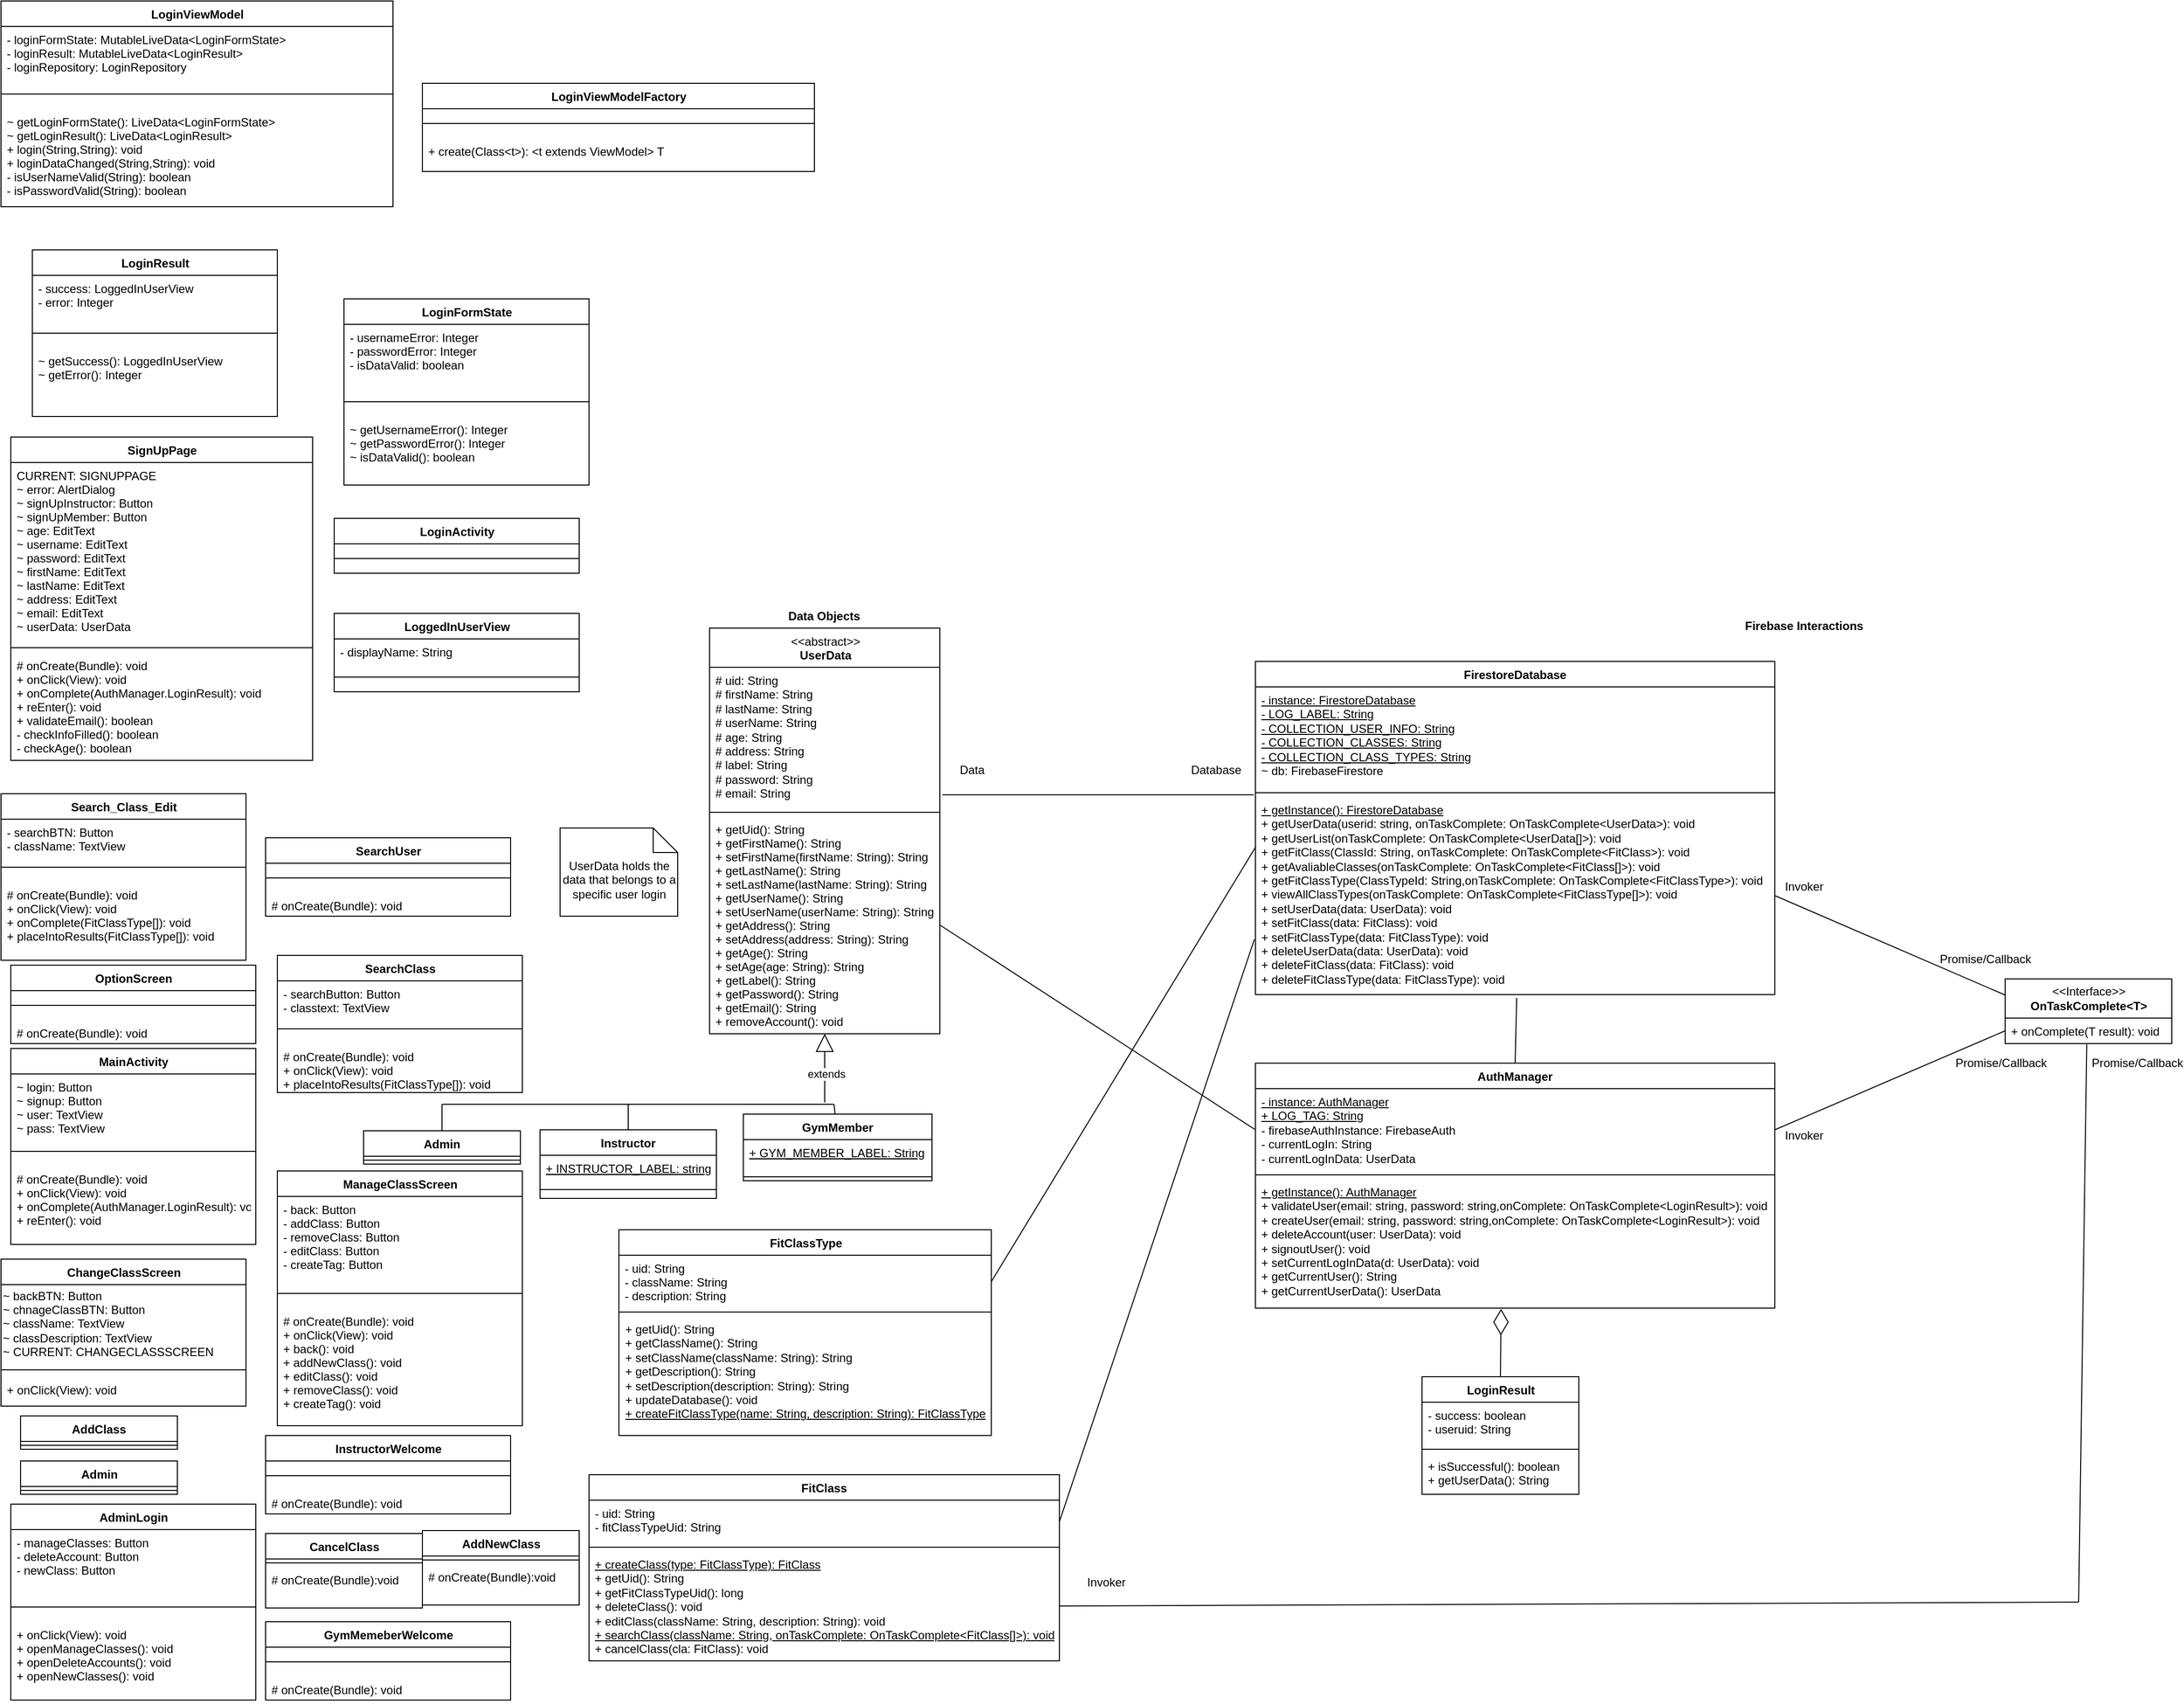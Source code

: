 <mxfile version="15.2.7" type="device"><diagram id="C5RBs43oDa-KdzZeNtuy" name="Page-1"><mxGraphModel dx="2879" dy="2357" grid="1" gridSize="10" guides="1" tooltips="1" connect="1" arrows="1" fold="1" page="1" pageScale="1" pageWidth="827" pageHeight="1169" math="0" shadow="0"><root><mxCell id="WIyWlLk6GJQsqaUBKTNV-0"/><mxCell id="WIyWlLk6GJQsqaUBKTNV-1" parent="WIyWlLk6GJQsqaUBKTNV-0"/><mxCell id="qj3Pw4uuOBfCxaDQ0eWG-0" value="FirestoreDatabase&#10;" style="swimlane;fontStyle=1;align=center;verticalAlign=top;childLayout=stackLayout;horizontal=1;startSize=26;horizontalStack=0;resizeParent=1;resizeParentMax=0;resizeLast=0;collapsible=1;marginBottom=0;" parent="WIyWlLk6GJQsqaUBKTNV-1" vertex="1"><mxGeometry x="460" y="90" width="530" height="340" as="geometry"/></mxCell><mxCell id="qj3Pw4uuOBfCxaDQ0eWG-1" value="&lt;u&gt;- instance: FirestoreDatabase&lt;/u&gt;&lt;br&gt;&lt;u&gt;- LOG_LABEL: String&lt;/u&gt;&lt;br&gt;&lt;u&gt;- COLLECTION_USER_INFO: String&lt;/u&gt;&lt;br&gt;&lt;u&gt;- COLLECTION_CLASSES: String&lt;/u&gt;&lt;br&gt;&lt;u&gt;- COLLECTION_CLASS_TYPES: String&lt;/u&gt;&lt;br&gt;~ db: FirebaseFirestore" style="text;strokeColor=none;fillColor=none;align=left;verticalAlign=top;spacingLeft=4;spacingRight=4;overflow=hidden;rotatable=0;points=[[0,0.5],[1,0.5]];portConstraint=eastwest;html=1;" parent="qj3Pw4uuOBfCxaDQ0eWG-0" vertex="1"><mxGeometry y="26" width="530" height="104" as="geometry"/></mxCell><mxCell id="qj3Pw4uuOBfCxaDQ0eWG-2" value="" style="line;strokeWidth=1;fillColor=none;align=left;verticalAlign=middle;spacingTop=-1;spacingLeft=3;spacingRight=3;rotatable=0;labelPosition=right;points=[];portConstraint=eastwest;" parent="qj3Pw4uuOBfCxaDQ0eWG-0" vertex="1"><mxGeometry y="130" width="530" height="8" as="geometry"/></mxCell><mxCell id="qj3Pw4uuOBfCxaDQ0eWG-3" value="&lt;u&gt;+ getInstance(): FirestoreDatabase&lt;/u&gt;&lt;br&gt;+ getUserData(userid: string, onTaskComplete: OnTaskComplete&amp;lt;UserData&amp;gt;): void&lt;br&gt;+ getUserList(onTaskComplete: OnTaskComplete&amp;lt;UserData[]&amp;gt;): void&lt;br&gt;+ getFitClass(ClassId: String, onTaskComplete: OnTaskComplete&amp;lt;FitClass&amp;gt;): void&lt;br&gt;+ getAvaliableClasses(onTaskComplete: OnTaskComplete&amp;lt;FitClass[]&amp;gt;): void&lt;br&gt;+ getFitClassType(ClassTypeId: String,onTaskComplete: OnTaskComplete&amp;lt;FitClassType&amp;gt;): void&lt;br&gt;+ viewAllClassTypes(onTaskComplete: OnTaskComplete&amp;lt;FitClassType[]&amp;gt;): void&lt;br&gt;+ setUserData(data: UserData): void&lt;br&gt;+ setFitClass(data: FitClass): void&lt;br&gt;+ setFitClassType(data: FitClassType): void&lt;br&gt;+ deleteUserData(data: UserData): void&lt;br&gt;+ deleteFitClass(data: FitClass): void&lt;br&gt;+ deleteFitClassType(data: FitClassType): void" style="text;strokeColor=none;fillColor=none;align=left;verticalAlign=top;spacingLeft=4;spacingRight=4;overflow=hidden;rotatable=0;points=[[0,0.5],[1,0.5]];portConstraint=eastwest;html=1;" parent="qj3Pw4uuOBfCxaDQ0eWG-0" vertex="1"><mxGeometry y="138" width="530" height="202" as="geometry"/></mxCell><mxCell id="qj3Pw4uuOBfCxaDQ0eWG-4" value="AuthManager" style="swimlane;fontStyle=1;align=center;verticalAlign=top;childLayout=stackLayout;horizontal=1;startSize=26;horizontalStack=0;resizeParent=1;resizeParentMax=0;resizeLast=0;collapsible=1;marginBottom=0;" parent="WIyWlLk6GJQsqaUBKTNV-1" vertex="1"><mxGeometry x="460" y="500" width="530" height="250" as="geometry"/></mxCell><mxCell id="qj3Pw4uuOBfCxaDQ0eWG-5" value="&lt;u&gt;- instance: AuthManager&lt;br&gt;+ LOG_TAG: String&lt;/u&gt;&lt;br&gt;- firebaseAuthInstance: FirebaseAuth&lt;br&gt;- currentLogIn: String&lt;br&gt;- currentLogInData: UserData" style="text;strokeColor=none;fillColor=none;align=left;verticalAlign=top;spacingLeft=4;spacingRight=4;overflow=hidden;rotatable=0;points=[[0,0.5],[1,0.5]];portConstraint=eastwest;html=1;" parent="qj3Pw4uuOBfCxaDQ0eWG-4" vertex="1"><mxGeometry y="26" width="530" height="84" as="geometry"/></mxCell><mxCell id="qj3Pw4uuOBfCxaDQ0eWG-6" value="" style="line;strokeWidth=1;fillColor=none;align=left;verticalAlign=middle;spacingTop=-1;spacingLeft=3;spacingRight=3;rotatable=0;labelPosition=right;points=[];portConstraint=eastwest;" parent="qj3Pw4uuOBfCxaDQ0eWG-4" vertex="1"><mxGeometry y="110" width="530" height="8" as="geometry"/></mxCell><mxCell id="qj3Pw4uuOBfCxaDQ0eWG-7" value="&lt;u&gt;+ getInstance(): AuthManager&lt;/u&gt;&lt;br&gt;+ validateUser(email: string, password: string,onComplete: OnTaskComplete&amp;lt;LoginResult&amp;gt;): void&lt;br&gt;+ createUser(email: string, password: string,onComplete: OnTaskComplete&amp;lt;LoginResult&amp;gt;): void&lt;br&gt;+ deleteAccount(user: UserData): void&lt;br&gt;+ signoutUser(): void&lt;br&gt;+ setCurrentLogInData(d: UserData): void&lt;br&gt;+ getCurrentUser(): String&lt;br&gt;+ getCurrentUserData(): UserData" style="text;strokeColor=none;fillColor=none;align=left;verticalAlign=top;spacingLeft=4;spacingRight=4;overflow=hidden;rotatable=0;points=[[0,0.5],[1,0.5]];portConstraint=eastwest;html=1;" parent="qj3Pw4uuOBfCxaDQ0eWG-4" vertex="1"><mxGeometry y="118" width="530" height="132" as="geometry"/></mxCell><mxCell id="qj3Pw4uuOBfCxaDQ0eWG-10" value="&lt;span style=&quot;font-weight: normal&quot;&gt;&amp;lt;&amp;lt;abstract&amp;gt;&amp;gt;&lt;/span&gt;&lt;br&gt;UserData" style="swimlane;fontStyle=1;align=center;verticalAlign=top;childLayout=stackLayout;horizontal=1;startSize=40;horizontalStack=0;resizeParent=1;resizeParentMax=0;resizeLast=0;collapsible=1;marginBottom=0;html=1;" parent="WIyWlLk6GJQsqaUBKTNV-1" vertex="1"><mxGeometry x="-97" y="56" width="235" height="414" as="geometry"/></mxCell><mxCell id="qj3Pw4uuOBfCxaDQ0eWG-11" value="# uid: String&lt;br&gt;# firstName: String&lt;br&gt;# lastName: String&lt;br&gt;# userName: String&lt;br&gt;# age: String&lt;br&gt;# address: String&lt;br&gt;# label: String&lt;br&gt;# password: String&lt;br&gt;# email: String" style="text;strokeColor=none;fillColor=none;align=left;verticalAlign=top;spacingLeft=4;spacingRight=4;overflow=hidden;rotatable=0;points=[[0,0.5],[1,0.5]];portConstraint=eastwest;html=1;" parent="qj3Pw4uuOBfCxaDQ0eWG-10" vertex="1"><mxGeometry y="40" width="235" height="144" as="geometry"/></mxCell><mxCell id="qj3Pw4uuOBfCxaDQ0eWG-12" value="" style="line;strokeWidth=1;fillColor=none;align=left;verticalAlign=middle;spacingTop=-1;spacingLeft=3;spacingRight=3;rotatable=0;labelPosition=right;points=[];portConstraint=eastwest;" parent="qj3Pw4uuOBfCxaDQ0eWG-10" vertex="1"><mxGeometry y="184" width="235" height="8" as="geometry"/></mxCell><mxCell id="qj3Pw4uuOBfCxaDQ0eWG-13" value="+ getUid(): String&#10;+ getFirstName(): String&#10;+ setFirstName(firstName: String): String&#10;+ getLastName(): String&#10;+ setLastName(lastName: String): String&#10;+ getUserName(): String&#10;+ setUserName(userName: String): String&#10;+ getAddress(): String&#10;+ setAddress(address: String): String&#10;+ getAge(): String&#10;+ setAge(age: String): String&#10;+ getLabel(): String&#10;+ getPassword(): String&#10;+ getEmail(): String&#10;+ removeAccount(): void" style="text;strokeColor=none;fillColor=none;align=left;verticalAlign=top;spacingLeft=4;spacingRight=4;overflow=hidden;rotatable=0;points=[[0,0.5],[1,0.5]];portConstraint=eastwest;" parent="qj3Pw4uuOBfCxaDQ0eWG-10" vertex="1"><mxGeometry y="192" width="235" height="222" as="geometry"/></mxCell><mxCell id="qj3Pw4uuOBfCxaDQ0eWG-15" value="Firebase Interactions" style="text;align=center;fontStyle=1;verticalAlign=middle;spacingLeft=3;spacingRight=3;strokeColor=none;rotatable=0;points=[[0,0.5],[1,0.5]];portConstraint=eastwest;" parent="WIyWlLk6GJQsqaUBKTNV-1" vertex="1"><mxGeometry x="980" y="40" width="80" height="26" as="geometry"/></mxCell><mxCell id="qj3Pw4uuOBfCxaDQ0eWG-17" value="Data Objects" style="text;align=center;fontStyle=1;verticalAlign=middle;spacingLeft=3;spacingRight=3;strokeColor=none;rotatable=0;points=[[0,0.5],[1,0.5]];portConstraint=eastwest;" parent="WIyWlLk6GJQsqaUBKTNV-1" vertex="1"><mxGeometry x="-20" y="30" width="80" height="26" as="geometry"/></mxCell><mxCell id="qj3Pw4uuOBfCxaDQ0eWG-18" value="FitClass" style="swimlane;fontStyle=1;align=center;verticalAlign=top;childLayout=stackLayout;horizontal=1;startSize=26;horizontalStack=0;resizeParent=1;resizeParentMax=0;resizeLast=0;collapsible=1;marginBottom=0;" parent="WIyWlLk6GJQsqaUBKTNV-1" vertex="1"><mxGeometry x="-220" y="920" width="480" height="190" as="geometry"/></mxCell><mxCell id="qj3Pw4uuOBfCxaDQ0eWG-19" value="- uid: String&#10;- fitClassTypeUid: String" style="text;strokeColor=none;fillColor=none;align=left;verticalAlign=top;spacingLeft=4;spacingRight=4;overflow=hidden;rotatable=0;points=[[0,0.5],[1,0.5]];portConstraint=eastwest;" parent="qj3Pw4uuOBfCxaDQ0eWG-18" vertex="1"><mxGeometry y="26" width="480" height="44" as="geometry"/></mxCell><mxCell id="qj3Pw4uuOBfCxaDQ0eWG-20" value="" style="line;strokeWidth=1;fillColor=none;align=left;verticalAlign=middle;spacingTop=-1;spacingLeft=3;spacingRight=3;rotatable=0;labelPosition=right;points=[];portConstraint=eastwest;" parent="qj3Pw4uuOBfCxaDQ0eWG-18" vertex="1"><mxGeometry y="70" width="480" height="8" as="geometry"/></mxCell><mxCell id="qj3Pw4uuOBfCxaDQ0eWG-21" value="&lt;u&gt;+ createClass(type: FitClassType): FitClass&lt;/u&gt;&lt;br&gt;+ getUid(): String&lt;br&gt;+ getFitClassTypeUid(): long&lt;br&gt;+ deleteClass(): void&lt;br&gt;+ editClass(className: String, description: String): void&lt;br&gt;&lt;u&gt;+ searchClass(className: String, onTaskComplete: OnTaskComplete&amp;lt;FitClass[]&amp;gt;): void&lt;/u&gt;&lt;br&gt;+ cancelClass(cla: FitClass): void" style="text;strokeColor=none;fillColor=none;align=left;verticalAlign=top;spacingLeft=4;spacingRight=4;overflow=hidden;rotatable=0;points=[[0,0.5],[1,0.5]];portConstraint=eastwest;html=1;" parent="qj3Pw4uuOBfCxaDQ0eWG-18" vertex="1"><mxGeometry y="78" width="480" height="112" as="geometry"/></mxCell><mxCell id="qj3Pw4uuOBfCxaDQ0eWG-22" value="UserData holds the data that belongs to a specific user login" style="shape=note2;boundedLbl=1;whiteSpace=wrap;html=1;size=25;verticalAlign=top;align=center;" parent="WIyWlLk6GJQsqaUBKTNV-1" vertex="1"><mxGeometry x="-249.5" y="260" width="120" height="90" as="geometry"/></mxCell><mxCell id="qj3Pw4uuOBfCxaDQ0eWG-23" value="Admin" style="swimlane;fontStyle=1;align=center;verticalAlign=top;childLayout=stackLayout;horizontal=1;startSize=26;horizontalStack=0;resizeParent=1;resizeParentMax=0;resizeLast=0;collapsible=1;marginBottom=0;" parent="WIyWlLk6GJQsqaUBKTNV-1" vertex="1"><mxGeometry x="-450" y="569" width="160" height="34" as="geometry"/></mxCell><mxCell id="qj3Pw4uuOBfCxaDQ0eWG-25" value="" style="line;strokeWidth=1;fillColor=none;align=left;verticalAlign=middle;spacingTop=-1;spacingLeft=3;spacingRight=3;rotatable=0;labelPosition=right;points=[];portConstraint=eastwest;" parent="qj3Pw4uuOBfCxaDQ0eWG-23" vertex="1"><mxGeometry y="26" width="160" height="8" as="geometry"/></mxCell><mxCell id="qj3Pw4uuOBfCxaDQ0eWG-27" value="Instructor" style="swimlane;fontStyle=1;align=center;verticalAlign=top;childLayout=stackLayout;horizontal=1;startSize=26;horizontalStack=0;resizeParent=1;resizeParentMax=0;resizeLast=0;collapsible=1;marginBottom=0;" parent="WIyWlLk6GJQsqaUBKTNV-1" vertex="1"><mxGeometry x="-270" y="568" width="180" height="70" as="geometry"/></mxCell><mxCell id="qj3Pw4uuOBfCxaDQ0eWG-28" value="+ INSTRUCTOR_LABEL: string" style="text;strokeColor=none;fillColor=none;align=left;verticalAlign=top;spacingLeft=4;spacingRight=4;overflow=hidden;rotatable=0;points=[[0,0.5],[1,0.5]];portConstraint=eastwest;fontStyle=4" parent="qj3Pw4uuOBfCxaDQ0eWG-27" vertex="1"><mxGeometry y="26" width="180" height="26" as="geometry"/></mxCell><mxCell id="qj3Pw4uuOBfCxaDQ0eWG-29" value="" style="line;strokeWidth=1;fillColor=none;align=left;verticalAlign=middle;spacingTop=-1;spacingLeft=3;spacingRight=3;rotatable=0;labelPosition=right;points=[];portConstraint=eastwest;" parent="qj3Pw4uuOBfCxaDQ0eWG-27" vertex="1"><mxGeometry y="52" width="180" height="18" as="geometry"/></mxCell><mxCell id="qj3Pw4uuOBfCxaDQ0eWG-31" value="GymMember" style="swimlane;fontStyle=1;align=center;verticalAlign=top;childLayout=stackLayout;horizontal=1;startSize=26;horizontalStack=0;resizeParent=1;resizeParentMax=0;resizeLast=0;collapsible=1;marginBottom=0;" parent="WIyWlLk6GJQsqaUBKTNV-1" vertex="1"><mxGeometry x="-62.5" y="552" width="192.5" height="68" as="geometry"/></mxCell><mxCell id="qj3Pw4uuOBfCxaDQ0eWG-32" value="+ GYM_MEMBER_LABEL: String" style="text;strokeColor=none;fillColor=none;align=left;verticalAlign=top;spacingLeft=4;spacingRight=4;overflow=hidden;rotatable=0;points=[[0,0.5],[1,0.5]];portConstraint=eastwest;fontStyle=4" parent="qj3Pw4uuOBfCxaDQ0eWG-31" vertex="1"><mxGeometry y="26" width="192.5" height="34" as="geometry"/></mxCell><mxCell id="qj3Pw4uuOBfCxaDQ0eWG-33" value="" style="line;strokeWidth=1;fillColor=none;align=left;verticalAlign=middle;spacingTop=-1;spacingLeft=3;spacingRight=3;rotatable=0;labelPosition=right;points=[];portConstraint=eastwest;" parent="qj3Pw4uuOBfCxaDQ0eWG-31" vertex="1"><mxGeometry y="60" width="192.5" height="8" as="geometry"/></mxCell><mxCell id="qj3Pw4uuOBfCxaDQ0eWG-36" value="extends" style="endArrow=block;endSize=16;endFill=0;html=1;entryX=0.5;entryY=1;entryDx=0;entryDy=0;entryPerimeter=0;" parent="WIyWlLk6GJQsqaUBKTNV-1" target="qj3Pw4uuOBfCxaDQ0eWG-13" edge="1"><mxGeometry x="-0.133" y="-1" width="160" relative="1" as="geometry"><mxPoint x="20.5" y="540" as="sourcePoint"/><mxPoint x="22.5" y="470" as="targetPoint"/><mxPoint y="1" as="offset"/></mxGeometry></mxCell><mxCell id="qj3Pw4uuOBfCxaDQ0eWG-38" value="" style="endArrow=none;html=1;" parent="WIyWlLk6GJQsqaUBKTNV-1" edge="1"><mxGeometry width="50" height="50" relative="1" as="geometry"><mxPoint x="-370" y="542" as="sourcePoint"/><mxPoint x="30" y="542" as="targetPoint"/></mxGeometry></mxCell><mxCell id="qj3Pw4uuOBfCxaDQ0eWG-39" value="" style="endArrow=none;html=1;exitX=0.486;exitY=-0.007;exitDx=0;exitDy=0;exitPerimeter=0;" parent="WIyWlLk6GJQsqaUBKTNV-1" source="qj3Pw4uuOBfCxaDQ0eWG-31" edge="1"><mxGeometry width="50" height="50" relative="1" as="geometry"><mxPoint x="-120" y="772" as="sourcePoint"/><mxPoint x="30" y="542" as="targetPoint"/></mxGeometry></mxCell><mxCell id="qj3Pw4uuOBfCxaDQ0eWG-40" value="" style="endArrow=none;html=1;exitX=0.5;exitY=0;exitDx=0;exitDy=0;" parent="WIyWlLk6GJQsqaUBKTNV-1" source="qj3Pw4uuOBfCxaDQ0eWG-23" edge="1"><mxGeometry width="50" height="50" relative="1" as="geometry"><mxPoint x="-290" y="782" as="sourcePoint"/><mxPoint x="-370" y="542" as="targetPoint"/></mxGeometry></mxCell><mxCell id="qj3Pw4uuOBfCxaDQ0eWG-41" value="" style="endArrow=none;html=1;exitX=0.5;exitY=0;exitDx=0;exitDy=0;" parent="WIyWlLk6GJQsqaUBKTNV-1" source="qj3Pw4uuOBfCxaDQ0eWG-27" edge="1"><mxGeometry width="50" height="50" relative="1" as="geometry"><mxPoint x="-140" y="892" as="sourcePoint"/><mxPoint x="-180" y="542" as="targetPoint"/></mxGeometry></mxCell><mxCell id="KuLqI49KW8a4QAhjE9KD-0" value="" style="endArrow=diamondThin;endFill=0;endSize=24;html=1;sourcePerimeterSpacing=8;targetPerimeterSpacing=8;exitX=0.5;exitY=0;exitDx=0;exitDy=0;entryX=0.473;entryY=1.006;entryDx=0;entryDy=0;entryPerimeter=0;" parent="WIyWlLk6GJQsqaUBKTNV-1" source="KuLqI49KW8a4QAhjE9KD-1" target="qj3Pw4uuOBfCxaDQ0eWG-7" edge="1"><mxGeometry width="160" relative="1" as="geometry"><mxPoint x="475" y="918" as="sourcePoint"/><mxPoint x="710" y="770" as="targetPoint"/></mxGeometry></mxCell><mxCell id="KuLqI49KW8a4QAhjE9KD-1" value="LoginResult" style="swimlane;fontStyle=1;align=center;verticalAlign=top;childLayout=stackLayout;horizontal=1;startSize=26;horizontalStack=0;resizeParent=1;resizeParentMax=0;resizeLast=0;collapsible=1;marginBottom=0;hachureGap=4;pointerEvents=0;html=1;" parent="WIyWlLk6GJQsqaUBKTNV-1" vertex="1"><mxGeometry x="630" y="820" width="160" height="120" as="geometry"/></mxCell><mxCell id="KuLqI49KW8a4QAhjE9KD-2" value="- success: boolean&#10;- useruid: String " style="text;strokeColor=none;fillColor=none;align=left;verticalAlign=top;spacingLeft=4;spacingRight=4;overflow=hidden;rotatable=0;points=[[0,0.5],[1,0.5]];portConstraint=eastwest;" parent="KuLqI49KW8a4QAhjE9KD-1" vertex="1"><mxGeometry y="26" width="160" height="44" as="geometry"/></mxCell><mxCell id="KuLqI49KW8a4QAhjE9KD-3" value="" style="line;strokeWidth=1;fillColor=none;align=left;verticalAlign=middle;spacingTop=-1;spacingLeft=3;spacingRight=3;rotatable=0;labelPosition=right;points=[];portConstraint=eastwest;" parent="KuLqI49KW8a4QAhjE9KD-1" vertex="1"><mxGeometry y="70" width="160" height="8" as="geometry"/></mxCell><mxCell id="KuLqI49KW8a4QAhjE9KD-4" value="+ isSuccessful(): boolean&#10;+ getUserData(): String" style="text;strokeColor=none;fillColor=none;align=left;verticalAlign=top;spacingLeft=4;spacingRight=4;overflow=hidden;rotatable=0;points=[[0,0.5],[1,0.5]];portConstraint=eastwest;" parent="KuLqI49KW8a4QAhjE9KD-1" vertex="1"><mxGeometry y="78" width="160" height="42" as="geometry"/></mxCell><mxCell id="KuLqI49KW8a4QAhjE9KD-5" value="&amp;lt;&amp;lt;Interface&amp;gt;&amp;gt;&lt;br&gt;&lt;b&gt;OnTaskComplete&amp;lt;T&amp;gt;&lt;/b&gt;" style="swimlane;fontStyle=0;childLayout=stackLayout;horizontal=1;startSize=40;fillColor=none;horizontalStack=0;resizeParent=1;resizeParentMax=0;resizeLast=0;collapsible=1;marginBottom=0;hachureGap=4;pointerEvents=0;html=1;" parent="WIyWlLk6GJQsqaUBKTNV-1" vertex="1"><mxGeometry x="1225" y="414" width="170" height="66" as="geometry"/></mxCell><mxCell id="KuLqI49KW8a4QAhjE9KD-6" value="+ onComplete(T result): void" style="text;strokeColor=none;fillColor=none;align=left;verticalAlign=top;spacingLeft=4;spacingRight=4;overflow=hidden;rotatable=0;points=[[0,0.5],[1,0.5]];portConstraint=eastwest;" parent="KuLqI49KW8a4QAhjE9KD-5" vertex="1"><mxGeometry y="40" width="170" height="26" as="geometry"/></mxCell><mxCell id="KuLqI49KW8a4QAhjE9KD-13" value="" style="endArrow=none;html=1;startSize=14;endSize=14;sourcePerimeterSpacing=8;targetPerimeterSpacing=8;entryX=1;entryY=0.5;entryDx=0;entryDy=0;exitX=0;exitY=0.25;exitDx=0;exitDy=0;" parent="WIyWlLk6GJQsqaUBKTNV-1" source="KuLqI49KW8a4QAhjE9KD-5" target="qj3Pw4uuOBfCxaDQ0eWG-3" edge="1"><mxGeometry width="50" height="50" relative="1" as="geometry"><mxPoint x="1200" y="440" as="sourcePoint"/><mxPoint x="1350" y="324" as="targetPoint"/></mxGeometry></mxCell><mxCell id="KuLqI49KW8a4QAhjE9KD-14" value="" style="endArrow=none;html=1;startSize=14;endSize=14;sourcePerimeterSpacing=8;targetPerimeterSpacing=8;exitX=0;exitY=0.5;exitDx=0;exitDy=0;entryX=1;entryY=0.5;entryDx=0;entryDy=0;" parent="WIyWlLk6GJQsqaUBKTNV-1" source="KuLqI49KW8a4QAhjE9KD-6" target="qj3Pw4uuOBfCxaDQ0eWG-5" edge="1"><mxGeometry width="50" height="50" relative="1" as="geometry"><mxPoint x="1010" y="454" as="sourcePoint"/><mxPoint x="1390" y="344" as="targetPoint"/></mxGeometry></mxCell><mxCell id="KuLqI49KW8a4QAhjE9KD-15" value="Promise/Callback" style="text;html=1;strokeColor=none;fillColor=none;align=center;verticalAlign=middle;whiteSpace=wrap;rounded=0;hachureGap=4;pointerEvents=0;" parent="WIyWlLk6GJQsqaUBKTNV-1" vertex="1"><mxGeometry x="1185" y="384" width="40" height="20" as="geometry"/></mxCell><mxCell id="KuLqI49KW8a4QAhjE9KD-16" value="Promise/Callback" style="text;html=1;strokeColor=none;fillColor=none;align=center;verticalAlign=middle;whiteSpace=wrap;rounded=0;hachureGap=4;pointerEvents=0;" parent="WIyWlLk6GJQsqaUBKTNV-1" vertex="1"><mxGeometry x="1201" y="490" width="40" height="20" as="geometry"/></mxCell><mxCell id="KuLqI49KW8a4QAhjE9KD-17" value="Invoker" style="text;html=1;strokeColor=none;fillColor=none;align=center;verticalAlign=middle;whiteSpace=wrap;rounded=0;hachureGap=4;pointerEvents=0;" parent="WIyWlLk6GJQsqaUBKTNV-1" vertex="1"><mxGeometry x="1000" y="310" width="40" height="20" as="geometry"/></mxCell><mxCell id="KuLqI49KW8a4QAhjE9KD-18" value="Invoker" style="text;html=1;strokeColor=none;fillColor=none;align=center;verticalAlign=middle;whiteSpace=wrap;rounded=0;hachureGap=4;pointerEvents=0;" parent="WIyWlLk6GJQsqaUBKTNV-1" vertex="1"><mxGeometry x="1000" y="564" width="40" height="20" as="geometry"/></mxCell><mxCell id="KuLqI49KW8a4QAhjE9KD-19" value="" style="endArrow=none;html=1;startSize=14;endSize=14;sourcePerimeterSpacing=8;targetPerimeterSpacing=8;entryX=-0.003;entryY=-0.009;entryDx=0;entryDy=0;entryPerimeter=0;exitX=1.011;exitY=0.904;exitDx=0;exitDy=0;exitPerimeter=0;" parent="WIyWlLk6GJQsqaUBKTNV-1" source="qj3Pw4uuOBfCxaDQ0eWG-11" target="qj3Pw4uuOBfCxaDQ0eWG-3" edge="1"><mxGeometry width="50" height="50" relative="1" as="geometry"><mxPoint x="280" y="340" as="sourcePoint"/><mxPoint x="330" y="290" as="targetPoint"/></mxGeometry></mxCell><mxCell id="KuLqI49KW8a4QAhjE9KD-20" value="Data" style="text;html=1;strokeColor=none;fillColor=none;align=center;verticalAlign=middle;whiteSpace=wrap;rounded=0;hachureGap=4;pointerEvents=0;" parent="WIyWlLk6GJQsqaUBKTNV-1" vertex="1"><mxGeometry x="150.5" y="191" width="40" height="20" as="geometry"/></mxCell><mxCell id="KuLqI49KW8a4QAhjE9KD-21" value="Database" style="text;html=1;strokeColor=none;fillColor=none;align=center;verticalAlign=middle;whiteSpace=wrap;rounded=0;hachureGap=4;pointerEvents=0;" parent="WIyWlLk6GJQsqaUBKTNV-1" vertex="1"><mxGeometry x="400" y="191" width="40" height="20" as="geometry"/></mxCell><mxCell id="KuLqI49KW8a4QAhjE9KD-22" value="" style="endArrow=none;html=1;startSize=14;endSize=14;sourcePerimeterSpacing=8;targetPerimeterSpacing=8;entryX=0.503;entryY=1.017;entryDx=0;entryDy=0;entryPerimeter=0;exitX=0.5;exitY=0;exitDx=0;exitDy=0;" parent="WIyWlLk6GJQsqaUBKTNV-1" source="qj3Pw4uuOBfCxaDQ0eWG-4" target="qj3Pw4uuOBfCxaDQ0eWG-3" edge="1"><mxGeometry width="50" height="50" relative="1" as="geometry"><mxPoint x="680" y="490" as="sourcePoint"/><mxPoint x="730" y="440" as="targetPoint"/></mxGeometry></mxCell><mxCell id="KuLqI49KW8a4QAhjE9KD-23" value="" style="endArrow=none;html=1;startSize=14;endSize=14;sourcePerimeterSpacing=8;targetPerimeterSpacing=8;exitX=1;exitY=0.5;exitDx=0;exitDy=0;" parent="WIyWlLk6GJQsqaUBKTNV-1" source="qj3Pw4uuOBfCxaDQ0eWG-21" edge="1"><mxGeometry width="50" height="50" relative="1" as="geometry"><mxPoint x="520" y="1050" as="sourcePoint"/><mxPoint x="1300" y="1050" as="targetPoint"/></mxGeometry></mxCell><mxCell id="KuLqI49KW8a4QAhjE9KD-24" value="" style="endArrow=none;html=1;startSize=14;endSize=14;sourcePerimeterSpacing=8;targetPerimeterSpacing=8;entryX=0.49;entryY=1.027;entryDx=0;entryDy=0;entryPerimeter=0;" parent="WIyWlLk6GJQsqaUBKTNV-1" target="KuLqI49KW8a4QAhjE9KD-6" edge="1"><mxGeometry width="50" height="50" relative="1" as="geometry"><mxPoint x="1300" y="1050" as="sourcePoint"/><mxPoint x="1360" y="590" as="targetPoint"/></mxGeometry></mxCell><mxCell id="KuLqI49KW8a4QAhjE9KD-25" value="Invoker" style="text;html=1;strokeColor=none;fillColor=none;align=center;verticalAlign=middle;whiteSpace=wrap;rounded=0;hachureGap=4;pointerEvents=0;" parent="WIyWlLk6GJQsqaUBKTNV-1" vertex="1"><mxGeometry x="288" y="1020" width="40" height="20" as="geometry"/></mxCell><mxCell id="KuLqI49KW8a4QAhjE9KD-26" value="Promise/Callback" style="text;html=1;strokeColor=none;fillColor=none;align=center;verticalAlign=middle;whiteSpace=wrap;rounded=0;hachureGap=4;pointerEvents=0;" parent="WIyWlLk6GJQsqaUBKTNV-1" vertex="1"><mxGeometry x="1340" y="490" width="40" height="20" as="geometry"/></mxCell><mxCell id="KuLqI49KW8a4QAhjE9KD-27" value="FitClassType" style="swimlane;fontStyle=1;align=center;verticalAlign=top;childLayout=stackLayout;horizontal=1;startSize=26;horizontalStack=0;resizeParent=1;resizeParentMax=0;resizeLast=0;collapsible=1;marginBottom=0;hachureGap=4;pointerEvents=0;html=1;" parent="WIyWlLk6GJQsqaUBKTNV-1" vertex="1"><mxGeometry x="-189.5" y="670" width="380" height="210" as="geometry"/></mxCell><mxCell id="KuLqI49KW8a4QAhjE9KD-28" value="- uid: String&#10;- className: String&#10;- description: String&#10;" style="text;strokeColor=none;fillColor=none;align=left;verticalAlign=top;spacingLeft=4;spacingRight=4;overflow=hidden;rotatable=0;points=[[0,0.5],[1,0.5]];portConstraint=eastwest;" parent="KuLqI49KW8a4QAhjE9KD-27" vertex="1"><mxGeometry y="26" width="380" height="54" as="geometry"/></mxCell><mxCell id="KuLqI49KW8a4QAhjE9KD-29" value="" style="line;strokeWidth=1;fillColor=none;align=left;verticalAlign=middle;spacingTop=-1;spacingLeft=3;spacingRight=3;rotatable=0;labelPosition=right;points=[];portConstraint=eastwest;" parent="KuLqI49KW8a4QAhjE9KD-27" vertex="1"><mxGeometry y="80" width="380" height="8" as="geometry"/></mxCell><mxCell id="KuLqI49KW8a4QAhjE9KD-30" value="+ getUid(): String&lt;br&gt;+ getClassName(): String&lt;br&gt;+ setClassName(className: String): String&lt;br&gt;+ getDescription(): String&lt;br&gt;+ setDescription(description: String): String&lt;br&gt;+ updateDatabase(): void&lt;br&gt;&lt;u&gt;+ createFitClassType(name: String, description: String): FitClassType&lt;/u&gt;" style="text;strokeColor=none;fillColor=none;align=left;verticalAlign=top;spacingLeft=4;spacingRight=4;overflow=hidden;rotatable=0;points=[[0,0.5],[1,0.5]];portConstraint=eastwest;html=1;" parent="KuLqI49KW8a4QAhjE9KD-27" vertex="1"><mxGeometry y="88" width="380" height="122" as="geometry"/></mxCell><mxCell id="KuLqI49KW8a4QAhjE9KD-31" value="" style="endArrow=none;html=1;startSize=14;endSize=14;sourcePerimeterSpacing=8;targetPerimeterSpacing=8;entryX=0;entryY=0.5;entryDx=0;entryDy=0;exitX=1;exitY=0.5;exitDx=0;exitDy=0;" parent="WIyWlLk6GJQsqaUBKTNV-1" source="qj3Pw4uuOBfCxaDQ0eWG-13" target="qj3Pw4uuOBfCxaDQ0eWG-5" edge="1"><mxGeometry width="50" height="50" relative="1" as="geometry"><mxPoint x="310" y="510" as="sourcePoint"/><mxPoint x="360" y="460" as="targetPoint"/></mxGeometry></mxCell><mxCell id="KuLqI49KW8a4QAhjE9KD-32" value="" style="endArrow=none;html=1;startSize=14;endSize=14;sourcePerimeterSpacing=8;targetPerimeterSpacing=8;exitX=1;exitY=0.5;exitDx=0;exitDy=0;entryX=0.001;entryY=0.252;entryDx=0;entryDy=0;entryPerimeter=0;" parent="WIyWlLk6GJQsqaUBKTNV-1" source="KuLqI49KW8a4QAhjE9KD-28" target="qj3Pw4uuOBfCxaDQ0eWG-3" edge="1"><mxGeometry width="50" height="50" relative="1" as="geometry"><mxPoint x="220" y="640" as="sourcePoint"/><mxPoint x="270" y="590" as="targetPoint"/></mxGeometry></mxCell><mxCell id="KuLqI49KW8a4QAhjE9KD-33" value="" style="endArrow=none;html=1;startSize=14;endSize=14;sourcePerimeterSpacing=8;targetPerimeterSpacing=8;exitX=1;exitY=0.5;exitDx=0;exitDy=0;entryX=-0.002;entryY=0.721;entryDx=0;entryDy=0;entryPerimeter=0;" parent="WIyWlLk6GJQsqaUBKTNV-1" source="qj3Pw4uuOBfCxaDQ0eWG-19" target="qj3Pw4uuOBfCxaDQ0eWG-3" edge="1"><mxGeometry width="50" height="50" relative="1" as="geometry"><mxPoint x="290" y="830" as="sourcePoint"/><mxPoint x="340" y="780" as="targetPoint"/></mxGeometry></mxCell><mxCell id="SnNktxE2FoXoKytn3FZG-0" value="AddClass" style="swimlane;fontStyle=1;align=center;verticalAlign=top;childLayout=stackLayout;horizontal=1;startSize=26;horizontalStack=0;resizeParent=1;resizeParentMax=0;resizeLast=0;collapsible=1;marginBottom=0;" vertex="1" parent="WIyWlLk6GJQsqaUBKTNV-1"><mxGeometry x="-800" y="860" width="160" height="34" as="geometry"/></mxCell><mxCell id="SnNktxE2FoXoKytn3FZG-1" value="" style="line;strokeWidth=1;fillColor=none;align=left;verticalAlign=middle;spacingTop=-1;spacingLeft=3;spacingRight=3;rotatable=0;labelPosition=right;points=[];portConstraint=eastwest;" vertex="1" parent="SnNktxE2FoXoKytn3FZG-0"><mxGeometry y="26" width="160" height="8" as="geometry"/></mxCell><mxCell id="SnNktxE2FoXoKytn3FZG-4" value="AddNewClass" style="swimlane;fontStyle=1;align=center;verticalAlign=top;childLayout=stackLayout;horizontal=1;startSize=26;horizontalStack=0;resizeParent=1;resizeParentMax=0;resizeLast=0;collapsible=1;marginBottom=0;hachureGap=4;pointerEvents=0;html=1;" vertex="1" parent="WIyWlLk6GJQsqaUBKTNV-1"><mxGeometry x="-390" y="977" width="160" height="76" as="geometry"/></mxCell><mxCell id="SnNktxE2FoXoKytn3FZG-6" value="" style="line;strokeWidth=1;fillColor=none;align=left;verticalAlign=middle;spacingTop=-1;spacingLeft=3;spacingRight=3;rotatable=0;labelPosition=right;points=[];portConstraint=eastwest;" vertex="1" parent="SnNktxE2FoXoKytn3FZG-4"><mxGeometry y="26" width="160" height="8" as="geometry"/></mxCell><mxCell id="SnNktxE2FoXoKytn3FZG-7" value="# onCreate(Bundle):void" style="text;strokeColor=none;fillColor=none;align=left;verticalAlign=top;spacingLeft=4;spacingRight=4;overflow=hidden;rotatable=0;points=[[0,0.5],[1,0.5]];portConstraint=eastwest;" vertex="1" parent="SnNktxE2FoXoKytn3FZG-4"><mxGeometry y="34" width="160" height="42" as="geometry"/></mxCell><mxCell id="SnNktxE2FoXoKytn3FZG-8" value="Admin" style="swimlane;fontStyle=1;align=center;verticalAlign=top;childLayout=stackLayout;horizontal=1;startSize=26;horizontalStack=0;resizeParent=1;resizeParentMax=0;resizeLast=0;collapsible=1;marginBottom=0;hachureGap=4;pointerEvents=0;html=1;" vertex="1" parent="WIyWlLk6GJQsqaUBKTNV-1"><mxGeometry x="-800" y="906" width="160" height="34" as="geometry"/></mxCell><mxCell id="SnNktxE2FoXoKytn3FZG-9" value="" style="line;strokeWidth=1;fillColor=none;align=left;verticalAlign=middle;spacingTop=-1;spacingLeft=3;spacingRight=3;rotatable=0;labelPosition=right;points=[];portConstraint=eastwest;" vertex="1" parent="SnNktxE2FoXoKytn3FZG-8"><mxGeometry y="26" width="160" height="8" as="geometry"/></mxCell><mxCell id="SnNktxE2FoXoKytn3FZG-14" value="AdminLogin" style="swimlane;fontStyle=1;align=center;verticalAlign=top;childLayout=stackLayout;horizontal=1;startSize=26;horizontalStack=0;resizeParent=1;resizeParentMax=0;resizeLast=0;collapsible=1;marginBottom=0;hachureGap=4;pointerEvents=0;html=1;" vertex="1" parent="WIyWlLk6GJQsqaUBKTNV-1"><mxGeometry x="-810" y="950" width="250" height="200" as="geometry"/></mxCell><mxCell id="SnNktxE2FoXoKytn3FZG-15" value="- manageClasses: Button&#10;- deleteAccount: Button&#10;- newClass: Button" style="text;strokeColor=none;fillColor=none;align=left;verticalAlign=top;spacingLeft=4;spacingRight=4;overflow=hidden;rotatable=0;points=[[0,0.5],[1,0.5]];portConstraint=eastwest;" vertex="1" parent="SnNktxE2FoXoKytn3FZG-14"><mxGeometry y="26" width="250" height="64" as="geometry"/></mxCell><mxCell id="SnNktxE2FoXoKytn3FZG-16" value="" style="line;strokeWidth=1;fillColor=none;align=left;verticalAlign=middle;spacingTop=-1;spacingLeft=3;spacingRight=3;rotatable=0;labelPosition=right;points=[];portConstraint=eastwest;" vertex="1" parent="SnNktxE2FoXoKytn3FZG-14"><mxGeometry y="90" width="250" height="30" as="geometry"/></mxCell><mxCell id="SnNktxE2FoXoKytn3FZG-17" value="+ onClick(View): void&#10;+ openManageClasses(): void&#10;+ openDeleteAccounts(): void&#10;+ openNewClasses(): void" style="text;strokeColor=none;fillColor=none;align=left;verticalAlign=top;spacingLeft=4;spacingRight=4;overflow=hidden;rotatable=0;points=[[0,0.5],[1,0.5]];portConstraint=eastwest;" vertex="1" parent="SnNktxE2FoXoKytn3FZG-14"><mxGeometry y="120" width="250" height="80" as="geometry"/></mxCell><mxCell id="SnNktxE2FoXoKytn3FZG-18" value="CancelClass" style="swimlane;fontStyle=1;align=center;verticalAlign=top;childLayout=stackLayout;horizontal=1;startSize=26;horizontalStack=0;resizeParent=1;resizeParentMax=0;resizeLast=0;collapsible=1;marginBottom=0;hachureGap=4;pointerEvents=0;html=1;" vertex="1" parent="WIyWlLk6GJQsqaUBKTNV-1"><mxGeometry x="-550" y="980" width="160" height="76" as="geometry"/></mxCell><mxCell id="SnNktxE2FoXoKytn3FZG-19" value="" style="line;strokeWidth=1;fillColor=none;align=left;verticalAlign=middle;spacingTop=-1;spacingLeft=3;spacingRight=3;rotatable=0;labelPosition=right;points=[];portConstraint=eastwest;" vertex="1" parent="SnNktxE2FoXoKytn3FZG-18"><mxGeometry y="26" width="160" height="8" as="geometry"/></mxCell><mxCell id="SnNktxE2FoXoKytn3FZG-20" value="# onCreate(Bundle):void" style="text;strokeColor=none;fillColor=none;align=left;verticalAlign=top;spacingLeft=4;spacingRight=4;overflow=hidden;rotatable=0;points=[[0,0.5],[1,0.5]];portConstraint=eastwest;" vertex="1" parent="SnNktxE2FoXoKytn3FZG-18"><mxGeometry y="34" width="160" height="42" as="geometry"/></mxCell><mxCell id="SnNktxE2FoXoKytn3FZG-21" value="ChangeClassScreen" style="swimlane;fontStyle=1;align=center;verticalAlign=top;childLayout=stackLayout;horizontal=1;startSize=26;horizontalStack=0;resizeParent=1;resizeParentMax=0;resizeLast=0;collapsible=1;marginBottom=0;hachureGap=4;pointerEvents=0;html=1;" vertex="1" parent="WIyWlLk6GJQsqaUBKTNV-1"><mxGeometry x="-820" y="700" width="250" height="150" as="geometry"/></mxCell><mxCell id="SnNktxE2FoXoKytn3FZG-91" value="&lt;div&gt;&lt;span&gt;~ backBTN: Button&lt;/span&gt;&lt;/div&gt;&lt;div&gt;&lt;span&gt;~ chnageClassBTN: Button&lt;/span&gt;&lt;/div&gt;&lt;div&gt;&lt;span&gt;~ className: TextView&lt;/span&gt;&lt;/div&gt;&lt;div&gt;&lt;span&gt;~ classDescription: TextView&lt;/span&gt;&lt;/div&gt;&lt;div&gt;&lt;span&gt;~ CURRENT: CHANGECLASSSCREEN&lt;/span&gt;&lt;/div&gt;" style="text;html=1;align=left;verticalAlign=middle;resizable=0;points=[];autosize=1;strokeColor=none;fillColor=none;" vertex="1" parent="SnNktxE2FoXoKytn3FZG-21"><mxGeometry y="26" width="250" height="80" as="geometry"/></mxCell><mxCell id="SnNktxE2FoXoKytn3FZG-23" value="" style="line;strokeWidth=1;fillColor=none;align=left;verticalAlign=middle;spacingTop=-1;spacingLeft=3;spacingRight=3;rotatable=0;labelPosition=right;points=[];portConstraint=eastwest;" vertex="1" parent="SnNktxE2FoXoKytn3FZG-21"><mxGeometry y="106" width="250" height="14" as="geometry"/></mxCell><mxCell id="SnNktxE2FoXoKytn3FZG-24" value="+ onClick(View): void" style="text;strokeColor=none;fillColor=none;align=left;verticalAlign=top;spacingLeft=4;spacingRight=4;overflow=hidden;rotatable=0;points=[[0,0.5],[1,0.5]];portConstraint=eastwest;" vertex="1" parent="SnNktxE2FoXoKytn3FZG-21"><mxGeometry y="120" width="250" height="30" as="geometry"/></mxCell><mxCell id="SnNktxE2FoXoKytn3FZG-29" value="GymMemeberWelcome" style="swimlane;fontStyle=1;align=center;verticalAlign=top;childLayout=stackLayout;horizontal=1;startSize=26;horizontalStack=0;resizeParent=1;resizeParentMax=0;resizeLast=0;collapsible=1;marginBottom=0;hachureGap=4;pointerEvents=0;html=1;" vertex="1" parent="WIyWlLk6GJQsqaUBKTNV-1"><mxGeometry x="-550" y="1070" width="250" height="80" as="geometry"/></mxCell><mxCell id="SnNktxE2FoXoKytn3FZG-31" value="" style="line;strokeWidth=1;fillColor=none;align=left;verticalAlign=middle;spacingTop=-1;spacingLeft=3;spacingRight=3;rotatable=0;labelPosition=right;points=[];portConstraint=eastwest;" vertex="1" parent="SnNktxE2FoXoKytn3FZG-29"><mxGeometry y="26" width="250" height="30" as="geometry"/></mxCell><mxCell id="SnNktxE2FoXoKytn3FZG-32" value="# onCreate(Bundle): void" style="text;strokeColor=none;fillColor=none;align=left;verticalAlign=top;spacingLeft=4;spacingRight=4;overflow=hidden;rotatable=0;points=[[0,0.5],[1,0.5]];portConstraint=eastwest;" vertex="1" parent="SnNktxE2FoXoKytn3FZG-29"><mxGeometry y="56" width="250" height="24" as="geometry"/></mxCell><mxCell id="SnNktxE2FoXoKytn3FZG-36" value="InstructorWelcome" style="swimlane;fontStyle=1;align=center;verticalAlign=top;childLayout=stackLayout;horizontal=1;startSize=26;horizontalStack=0;resizeParent=1;resizeParentMax=0;resizeLast=0;collapsible=1;marginBottom=0;hachureGap=4;pointerEvents=0;html=1;" vertex="1" parent="WIyWlLk6GJQsqaUBKTNV-1"><mxGeometry x="-550" y="880" width="250" height="80" as="geometry"/></mxCell><mxCell id="SnNktxE2FoXoKytn3FZG-38" value="" style="line;strokeWidth=1;fillColor=none;align=left;verticalAlign=middle;spacingTop=-1;spacingLeft=3;spacingRight=3;rotatable=0;labelPosition=right;points=[];portConstraint=eastwest;" vertex="1" parent="SnNktxE2FoXoKytn3FZG-36"><mxGeometry y="26" width="250" height="30" as="geometry"/></mxCell><mxCell id="SnNktxE2FoXoKytn3FZG-39" value="# onCreate(Bundle): void" style="text;strokeColor=none;fillColor=none;align=left;verticalAlign=top;spacingLeft=4;spacingRight=4;overflow=hidden;rotatable=0;points=[[0,0.5],[1,0.5]];portConstraint=eastwest;" vertex="1" parent="SnNktxE2FoXoKytn3FZG-36"><mxGeometry y="56" width="250" height="24" as="geometry"/></mxCell><mxCell id="SnNktxE2FoXoKytn3FZG-40" value="MainActivity" style="swimlane;fontStyle=1;align=center;verticalAlign=top;childLayout=stackLayout;horizontal=1;startSize=26;horizontalStack=0;resizeParent=1;resizeParentMax=0;resizeLast=0;collapsible=1;marginBottom=0;hachureGap=4;pointerEvents=0;html=1;" vertex="1" parent="WIyWlLk6GJQsqaUBKTNV-1"><mxGeometry x="-810" y="485" width="250" height="200" as="geometry"/></mxCell><mxCell id="SnNktxE2FoXoKytn3FZG-41" value="~ login: Button&#10;~ signup: Button&#10;~ user: TextView&#10;~ pass: TextView" style="text;strokeColor=none;fillColor=none;align=left;verticalAlign=top;spacingLeft=4;spacingRight=4;overflow=hidden;rotatable=0;points=[[0,0.5],[1,0.5]];portConstraint=eastwest;" vertex="1" parent="SnNktxE2FoXoKytn3FZG-40"><mxGeometry y="26" width="250" height="64" as="geometry"/></mxCell><mxCell id="SnNktxE2FoXoKytn3FZG-42" value="" style="line;strokeWidth=1;fillColor=none;align=left;verticalAlign=middle;spacingTop=-1;spacingLeft=3;spacingRight=3;rotatable=0;labelPosition=right;points=[];portConstraint=eastwest;" vertex="1" parent="SnNktxE2FoXoKytn3FZG-40"><mxGeometry y="90" width="250" height="30" as="geometry"/></mxCell><mxCell id="SnNktxE2FoXoKytn3FZG-43" value="# onCreate(Bundle): void&#10;+ onClick(View): void&#10;+ onComplete(AuthManager.LoginResult): void&#10;+ reEnter(): void" style="text;strokeColor=none;fillColor=none;align=left;verticalAlign=top;spacingLeft=4;spacingRight=4;overflow=hidden;rotatable=0;points=[[0,0.5],[1,0.5]];portConstraint=eastwest;" vertex="1" parent="SnNktxE2FoXoKytn3FZG-40"><mxGeometry y="120" width="250" height="80" as="geometry"/></mxCell><mxCell id="SnNktxE2FoXoKytn3FZG-44" value="ManageClassScreen" style="swimlane;fontStyle=1;align=center;verticalAlign=top;childLayout=stackLayout;horizontal=1;startSize=26;horizontalStack=0;resizeParent=1;resizeParentMax=0;resizeLast=0;collapsible=1;marginBottom=0;hachureGap=4;pointerEvents=0;html=1;" vertex="1" parent="WIyWlLk6GJQsqaUBKTNV-1"><mxGeometry x="-538" y="610" width="250" height="260" as="geometry"/></mxCell><mxCell id="SnNktxE2FoXoKytn3FZG-45" value="- back: Button&#10;- addClass: Button&#10;- removeClass: Button&#10;- editClass: Button&#10;- createTag: Button&#10;" style="text;strokeColor=none;fillColor=none;align=left;verticalAlign=top;spacingLeft=4;spacingRight=4;overflow=hidden;rotatable=0;points=[[0,0.5],[1,0.5]];portConstraint=eastwest;" vertex="1" parent="SnNktxE2FoXoKytn3FZG-44"><mxGeometry y="26" width="250" height="84" as="geometry"/></mxCell><mxCell id="SnNktxE2FoXoKytn3FZG-46" value="" style="line;strokeWidth=1;fillColor=none;align=left;verticalAlign=middle;spacingTop=-1;spacingLeft=3;spacingRight=3;rotatable=0;labelPosition=right;points=[];portConstraint=eastwest;" vertex="1" parent="SnNktxE2FoXoKytn3FZG-44"><mxGeometry y="110" width="250" height="30" as="geometry"/></mxCell><mxCell id="SnNktxE2FoXoKytn3FZG-47" value="# onCreate(Bundle): void&#10;+ onClick(View): void&#10;+ back(): void&#10;+ addNewClass(): void&#10;+ editClass(): void&#10;+ removeClass(): void&#10;+ createTag(): void" style="text;strokeColor=none;fillColor=none;align=left;verticalAlign=top;spacingLeft=4;spacingRight=4;overflow=hidden;rotatable=0;points=[[0,0.5],[1,0.5]];portConstraint=eastwest;" vertex="1" parent="SnNktxE2FoXoKytn3FZG-44"><mxGeometry y="140" width="250" height="120" as="geometry"/></mxCell><mxCell id="SnNktxE2FoXoKytn3FZG-48" value="OptionScreen" style="swimlane;fontStyle=1;align=center;verticalAlign=top;childLayout=stackLayout;horizontal=1;startSize=26;horizontalStack=0;resizeParent=1;resizeParentMax=0;resizeLast=0;collapsible=1;marginBottom=0;hachureGap=4;pointerEvents=0;html=1;" vertex="1" parent="WIyWlLk6GJQsqaUBKTNV-1"><mxGeometry x="-810" y="400" width="250" height="80" as="geometry"/></mxCell><mxCell id="SnNktxE2FoXoKytn3FZG-49" value="" style="line;strokeWidth=1;fillColor=none;align=left;verticalAlign=middle;spacingTop=-1;spacingLeft=3;spacingRight=3;rotatable=0;labelPosition=right;points=[];portConstraint=eastwest;" vertex="1" parent="SnNktxE2FoXoKytn3FZG-48"><mxGeometry y="26" width="250" height="30" as="geometry"/></mxCell><mxCell id="SnNktxE2FoXoKytn3FZG-50" value="# onCreate(Bundle): void" style="text;strokeColor=none;fillColor=none;align=left;verticalAlign=top;spacingLeft=4;spacingRight=4;overflow=hidden;rotatable=0;points=[[0,0.5],[1,0.5]];portConstraint=eastwest;" vertex="1" parent="SnNktxE2FoXoKytn3FZG-48"><mxGeometry y="56" width="250" height="24" as="geometry"/></mxCell><mxCell id="SnNktxE2FoXoKytn3FZG-51" value="Search_Class_Edit" style="swimlane;fontStyle=1;align=center;verticalAlign=top;childLayout=stackLayout;horizontal=1;startSize=26;horizontalStack=0;resizeParent=1;resizeParentMax=0;resizeLast=0;collapsible=1;marginBottom=0;hachureGap=4;pointerEvents=0;html=1;" vertex="1" parent="WIyWlLk6GJQsqaUBKTNV-1"><mxGeometry x="-820" y="225" width="250" height="170" as="geometry"/></mxCell><mxCell id="SnNktxE2FoXoKytn3FZG-52" value="- searchBTN: Button&#10;- className: TextView" style="text;strokeColor=none;fillColor=none;align=left;verticalAlign=top;spacingLeft=4;spacingRight=4;overflow=hidden;rotatable=0;points=[[0,0.5],[1,0.5]];portConstraint=eastwest;" vertex="1" parent="SnNktxE2FoXoKytn3FZG-51"><mxGeometry y="26" width="250" height="34" as="geometry"/></mxCell><mxCell id="SnNktxE2FoXoKytn3FZG-53" value="" style="line;strokeWidth=1;fillColor=none;align=left;verticalAlign=middle;spacingTop=-1;spacingLeft=3;spacingRight=3;rotatable=0;labelPosition=right;points=[];portConstraint=eastwest;" vertex="1" parent="SnNktxE2FoXoKytn3FZG-51"><mxGeometry y="60" width="250" height="30" as="geometry"/></mxCell><mxCell id="SnNktxE2FoXoKytn3FZG-54" value="# onCreate(Bundle): void&#10;+ onClick(View): void&#10;+ onComplete(FitClassType[]): void&#10;+ placeIntoResults(FitClassType[]): void" style="text;strokeColor=none;fillColor=none;align=left;verticalAlign=top;spacingLeft=4;spacingRight=4;overflow=hidden;rotatable=0;points=[[0,0.5],[1,0.5]];portConstraint=eastwest;" vertex="1" parent="SnNktxE2FoXoKytn3FZG-51"><mxGeometry y="90" width="250" height="80" as="geometry"/></mxCell><mxCell id="SnNktxE2FoXoKytn3FZG-55" value="SearchClass" style="swimlane;fontStyle=1;align=center;verticalAlign=top;childLayout=stackLayout;horizontal=1;startSize=26;horizontalStack=0;resizeParent=1;resizeParentMax=0;resizeLast=0;collapsible=1;marginBottom=0;hachureGap=4;pointerEvents=0;html=1;" vertex="1" parent="WIyWlLk6GJQsqaUBKTNV-1"><mxGeometry x="-538" y="390" width="250" height="140" as="geometry"/></mxCell><mxCell id="SnNktxE2FoXoKytn3FZG-56" value="- searchButton: Button&#10;- classtext: TextView" style="text;strokeColor=none;fillColor=none;align=left;verticalAlign=top;spacingLeft=4;spacingRight=4;overflow=hidden;rotatable=0;points=[[0,0.5],[1,0.5]];portConstraint=eastwest;" vertex="1" parent="SnNktxE2FoXoKytn3FZG-55"><mxGeometry y="26" width="250" height="34" as="geometry"/></mxCell><mxCell id="SnNktxE2FoXoKytn3FZG-57" value="" style="line;strokeWidth=1;fillColor=none;align=left;verticalAlign=middle;spacingTop=-1;spacingLeft=3;spacingRight=3;rotatable=0;labelPosition=right;points=[];portConstraint=eastwest;" vertex="1" parent="SnNktxE2FoXoKytn3FZG-55"><mxGeometry y="60" width="250" height="30" as="geometry"/></mxCell><mxCell id="SnNktxE2FoXoKytn3FZG-58" value="# onCreate(Bundle): void&#10;+ onClick(View): void&#10;+ placeIntoResults(FitClassType[]): void&#10;" style="text;strokeColor=none;fillColor=none;align=left;verticalAlign=top;spacingLeft=4;spacingRight=4;overflow=hidden;rotatable=0;points=[[0,0.5],[1,0.5]];portConstraint=eastwest;" vertex="1" parent="SnNktxE2FoXoKytn3FZG-55"><mxGeometry y="90" width="250" height="50" as="geometry"/></mxCell><mxCell id="SnNktxE2FoXoKytn3FZG-59" value="SearchUser" style="swimlane;fontStyle=1;align=center;verticalAlign=top;childLayout=stackLayout;horizontal=1;startSize=26;horizontalStack=0;resizeParent=1;resizeParentMax=0;resizeLast=0;collapsible=1;marginBottom=0;hachureGap=4;pointerEvents=0;html=1;" vertex="1" parent="WIyWlLk6GJQsqaUBKTNV-1"><mxGeometry x="-550" y="270" width="250" height="80" as="geometry"/></mxCell><mxCell id="SnNktxE2FoXoKytn3FZG-61" value="" style="line;strokeWidth=1;fillColor=none;align=left;verticalAlign=middle;spacingTop=-1;spacingLeft=3;spacingRight=3;rotatable=0;labelPosition=right;points=[];portConstraint=eastwest;" vertex="1" parent="SnNktxE2FoXoKytn3FZG-59"><mxGeometry y="26" width="250" height="30" as="geometry"/></mxCell><mxCell id="SnNktxE2FoXoKytn3FZG-62" value="# onCreate(Bundle): void&#10;" style="text;strokeColor=none;fillColor=none;align=left;verticalAlign=top;spacingLeft=4;spacingRight=4;overflow=hidden;rotatable=0;points=[[0,0.5],[1,0.5]];portConstraint=eastwest;" vertex="1" parent="SnNktxE2FoXoKytn3FZG-59"><mxGeometry y="56" width="250" height="24" as="geometry"/></mxCell><mxCell id="SnNktxE2FoXoKytn3FZG-63" value="SignUpPage" style="swimlane;fontStyle=1;align=center;verticalAlign=top;childLayout=stackLayout;horizontal=1;startSize=26;horizontalStack=0;resizeParent=1;resizeParentMax=0;resizeLast=0;collapsible=1;marginBottom=0;hachureGap=4;pointerEvents=0;html=1;" vertex="1" parent="WIyWlLk6GJQsqaUBKTNV-1"><mxGeometry x="-810" y="-139" width="308" height="330" as="geometry"/></mxCell><mxCell id="SnNktxE2FoXoKytn3FZG-64" value="CURRENT: SIGNUPPAGE&#10;~ error: AlertDialog&#10;~ signUpInstructor: Button&#10;~ signUpMember: Button&#10;~ age: EditText&#10;~ username: EditText&#10;~ password: EditText&#10;~ firstName: EditText&#10;~ lastName: EditText&#10;~ address: EditText&#10;~ email: EditText&#10;~ userData: UserData" style="text;strokeColor=none;fillColor=none;align=left;verticalAlign=top;spacingLeft=4;spacingRight=4;overflow=hidden;rotatable=0;points=[[0,0.5],[1,0.5]];portConstraint=eastwest;" vertex="1" parent="SnNktxE2FoXoKytn3FZG-63"><mxGeometry y="26" width="308" height="184" as="geometry"/></mxCell><mxCell id="SnNktxE2FoXoKytn3FZG-65" value="" style="line;strokeWidth=1;fillColor=none;align=left;verticalAlign=middle;spacingTop=-1;spacingLeft=3;spacingRight=3;rotatable=0;labelPosition=right;points=[];portConstraint=eastwest;" vertex="1" parent="SnNktxE2FoXoKytn3FZG-63"><mxGeometry y="210" width="308" height="10" as="geometry"/></mxCell><mxCell id="SnNktxE2FoXoKytn3FZG-66" value="# onCreate(Bundle): void&#10;+ onClick(View): void&#10;+ onComplete(AuthManager.LoginResult): void&#10;+ reEnter(): void&#10;+ validateEmail(): boolean&#10;- checkInfoFilled(): boolean&#10;- checkAge(): boolean" style="text;strokeColor=none;fillColor=none;align=left;verticalAlign=top;spacingLeft=4;spacingRight=4;overflow=hidden;rotatable=0;points=[[0,0.5],[1,0.5]];portConstraint=eastwest;" vertex="1" parent="SnNktxE2FoXoKytn3FZG-63"><mxGeometry y="220" width="308" height="110" as="geometry"/></mxCell><mxCell id="SnNktxE2FoXoKytn3FZG-67" value="LoggedInUserView" style="swimlane;fontStyle=1;align=center;verticalAlign=top;childLayout=stackLayout;horizontal=1;startSize=26;horizontalStack=0;resizeParent=1;resizeParentMax=0;resizeLast=0;collapsible=1;marginBottom=0;hachureGap=4;pointerEvents=0;html=1;" vertex="1" parent="WIyWlLk6GJQsqaUBKTNV-1"><mxGeometry x="-480" y="41" width="250" height="80" as="geometry"/></mxCell><mxCell id="SnNktxE2FoXoKytn3FZG-68" value="- displayName: String" style="text;strokeColor=none;fillColor=none;align=left;verticalAlign=top;spacingLeft=4;spacingRight=4;overflow=hidden;rotatable=0;points=[[0,0.5],[1,0.5]];portConstraint=eastwest;" vertex="1" parent="SnNktxE2FoXoKytn3FZG-67"><mxGeometry y="26" width="250" height="24" as="geometry"/></mxCell><mxCell id="SnNktxE2FoXoKytn3FZG-69" value="" style="line;strokeWidth=1;fillColor=none;align=left;verticalAlign=middle;spacingTop=-1;spacingLeft=3;spacingRight=3;rotatable=0;labelPosition=right;points=[];portConstraint=eastwest;" vertex="1" parent="SnNktxE2FoXoKytn3FZG-67"><mxGeometry y="50" width="250" height="30" as="geometry"/></mxCell><mxCell id="SnNktxE2FoXoKytn3FZG-71" value="LoginActivity" style="swimlane;fontStyle=1;align=center;verticalAlign=top;childLayout=stackLayout;horizontal=1;startSize=26;horizontalStack=0;resizeParent=1;resizeParentMax=0;resizeLast=0;collapsible=1;marginBottom=0;hachureGap=4;pointerEvents=0;html=1;" vertex="1" parent="WIyWlLk6GJQsqaUBKTNV-1"><mxGeometry x="-480" y="-56" width="250" height="56" as="geometry"/></mxCell><mxCell id="SnNktxE2FoXoKytn3FZG-73" value="" style="line;strokeWidth=1;fillColor=none;align=left;verticalAlign=middle;spacingTop=-1;spacingLeft=3;spacingRight=3;rotatable=0;labelPosition=right;points=[];portConstraint=eastwest;" vertex="1" parent="SnNktxE2FoXoKytn3FZG-71"><mxGeometry y="26" width="250" height="30" as="geometry"/></mxCell><mxCell id="SnNktxE2FoXoKytn3FZG-75" value="LoginFormState" style="swimlane;fontStyle=1;align=center;verticalAlign=top;childLayout=stackLayout;horizontal=1;startSize=26;horizontalStack=0;resizeParent=1;resizeParentMax=0;resizeLast=0;collapsible=1;marginBottom=0;hachureGap=4;pointerEvents=0;html=1;" vertex="1" parent="WIyWlLk6GJQsqaUBKTNV-1"><mxGeometry x="-470" y="-280" width="250" height="190" as="geometry"/></mxCell><mxCell id="SnNktxE2FoXoKytn3FZG-76" value="- usernameError: Integer&#10;- passwordError: Integer&#10;- isDataValid: boolean&#10;&#10;" style="text;strokeColor=none;fillColor=none;align=left;verticalAlign=top;spacingLeft=4;spacingRight=4;overflow=hidden;rotatable=0;points=[[0,0.5],[1,0.5]];portConstraint=eastwest;" vertex="1" parent="SnNktxE2FoXoKytn3FZG-75"><mxGeometry y="26" width="250" height="64" as="geometry"/></mxCell><mxCell id="SnNktxE2FoXoKytn3FZG-77" value="" style="line;strokeWidth=1;fillColor=none;align=left;verticalAlign=middle;spacingTop=-1;spacingLeft=3;spacingRight=3;rotatable=0;labelPosition=right;points=[];portConstraint=eastwest;" vertex="1" parent="SnNktxE2FoXoKytn3FZG-75"><mxGeometry y="90" width="250" height="30" as="geometry"/></mxCell><mxCell id="SnNktxE2FoXoKytn3FZG-78" value="~ getUsernameError(): Integer&#10;~ getPasswordError(): Integer&#10;~ isDataValid(): boolean" style="text;strokeColor=none;fillColor=none;align=left;verticalAlign=top;spacingLeft=4;spacingRight=4;overflow=hidden;rotatable=0;points=[[0,0.5],[1,0.5]];portConstraint=eastwest;" vertex="1" parent="SnNktxE2FoXoKytn3FZG-75"><mxGeometry y="120" width="250" height="70" as="geometry"/></mxCell><mxCell id="SnNktxE2FoXoKytn3FZG-79" value="LoginResult" style="swimlane;fontStyle=1;align=center;verticalAlign=top;childLayout=stackLayout;horizontal=1;startSize=26;horizontalStack=0;resizeParent=1;resizeParentMax=0;resizeLast=0;collapsible=1;marginBottom=0;hachureGap=4;pointerEvents=0;html=1;" vertex="1" parent="WIyWlLk6GJQsqaUBKTNV-1"><mxGeometry x="-788" y="-330" width="250" height="170" as="geometry"/></mxCell><mxCell id="SnNktxE2FoXoKytn3FZG-80" value="- success: LoggedInUserView&#10;- error: Integer&#10;&#10;" style="text;strokeColor=none;fillColor=none;align=left;verticalAlign=top;spacingLeft=4;spacingRight=4;overflow=hidden;rotatable=0;points=[[0,0.5],[1,0.5]];portConstraint=eastwest;" vertex="1" parent="SnNktxE2FoXoKytn3FZG-79"><mxGeometry y="26" width="250" height="44" as="geometry"/></mxCell><mxCell id="SnNktxE2FoXoKytn3FZG-81" value="" style="line;strokeWidth=1;fillColor=none;align=left;verticalAlign=middle;spacingTop=-1;spacingLeft=3;spacingRight=3;rotatable=0;labelPosition=right;points=[];portConstraint=eastwest;" vertex="1" parent="SnNktxE2FoXoKytn3FZG-79"><mxGeometry y="70" width="250" height="30" as="geometry"/></mxCell><mxCell id="SnNktxE2FoXoKytn3FZG-82" value="~ getSuccess(): LoggedInUserView&#10;~ getError(): Integer" style="text;strokeColor=none;fillColor=none;align=left;verticalAlign=top;spacingLeft=4;spacingRight=4;overflow=hidden;rotatable=0;points=[[0,0.5],[1,0.5]];portConstraint=eastwest;" vertex="1" parent="SnNktxE2FoXoKytn3FZG-79"><mxGeometry y="100" width="250" height="70" as="geometry"/></mxCell><mxCell id="SnNktxE2FoXoKytn3FZG-83" value="LoginViewModel" style="swimlane;fontStyle=1;align=center;verticalAlign=top;childLayout=stackLayout;horizontal=1;startSize=26;horizontalStack=0;resizeParent=1;resizeParentMax=0;resizeLast=0;collapsible=1;marginBottom=0;hachureGap=4;pointerEvents=0;html=1;" vertex="1" parent="WIyWlLk6GJQsqaUBKTNV-1"><mxGeometry x="-820" y="-584" width="400" height="210" as="geometry"/></mxCell><mxCell id="SnNktxE2FoXoKytn3FZG-84" value="- loginFormState: MutableLiveData&lt;LoginFormState&gt;&#10;- loginResult: MutableLiveData&lt;LoginResult&gt;&#10;- loginRepository: LoginRepository " style="text;strokeColor=none;fillColor=none;align=left;verticalAlign=top;spacingLeft=4;spacingRight=4;overflow=hidden;rotatable=0;points=[[0,0.5],[1,0.5]];portConstraint=eastwest;" vertex="1" parent="SnNktxE2FoXoKytn3FZG-83"><mxGeometry y="26" width="400" height="54" as="geometry"/></mxCell><mxCell id="SnNktxE2FoXoKytn3FZG-85" value="" style="line;strokeWidth=1;fillColor=none;align=left;verticalAlign=middle;spacingTop=-1;spacingLeft=3;spacingRight=3;rotatable=0;labelPosition=right;points=[];portConstraint=eastwest;" vertex="1" parent="SnNktxE2FoXoKytn3FZG-83"><mxGeometry y="80" width="400" height="30" as="geometry"/></mxCell><mxCell id="SnNktxE2FoXoKytn3FZG-86" value="~ getLoginFormState(): LiveData&lt;LoginFormState&gt;&#10;~ getLoginResult(): LiveData&lt;LoginResult&gt;&#10;+ login(String,String): void&#10;+ loginDataChanged(String,String): void&#10;- isUserNameValid(String): boolean&#10;- isPasswordValid(String): boolean&#10;" style="text;strokeColor=none;fillColor=none;align=left;verticalAlign=top;spacingLeft=4;spacingRight=4;overflow=hidden;rotatable=0;points=[[0,0.5],[1,0.5]];portConstraint=eastwest;" vertex="1" parent="SnNktxE2FoXoKytn3FZG-83"><mxGeometry y="110" width="400" height="100" as="geometry"/></mxCell><mxCell id="SnNktxE2FoXoKytn3FZG-87" value="LoginViewModelFactory" style="swimlane;fontStyle=1;align=center;verticalAlign=top;childLayout=stackLayout;horizontal=1;startSize=26;horizontalStack=0;resizeParent=1;resizeParentMax=0;resizeLast=0;collapsible=1;marginBottom=0;hachureGap=4;pointerEvents=0;html=1;" vertex="1" parent="WIyWlLk6GJQsqaUBKTNV-1"><mxGeometry x="-390" y="-500" width="400" height="90" as="geometry"/></mxCell><mxCell id="SnNktxE2FoXoKytn3FZG-89" value="" style="line;strokeWidth=1;fillColor=none;align=left;verticalAlign=middle;spacingTop=-1;spacingLeft=3;spacingRight=3;rotatable=0;labelPosition=right;points=[];portConstraint=eastwest;" vertex="1" parent="SnNktxE2FoXoKytn3FZG-87"><mxGeometry y="26" width="400" height="30" as="geometry"/></mxCell><mxCell id="SnNktxE2FoXoKytn3FZG-90" value="+ create(Class&lt;t&gt;): &lt;t extends ViewModel&gt; T" style="text;strokeColor=none;fillColor=none;align=left;verticalAlign=top;spacingLeft=4;spacingRight=4;overflow=hidden;rotatable=0;points=[[0,0.5],[1,0.5]];portConstraint=eastwest;" vertex="1" parent="SnNktxE2FoXoKytn3FZG-87"><mxGeometry y="56" width="400" height="34" as="geometry"/></mxCell></root></mxGraphModel></diagram></mxfile>

